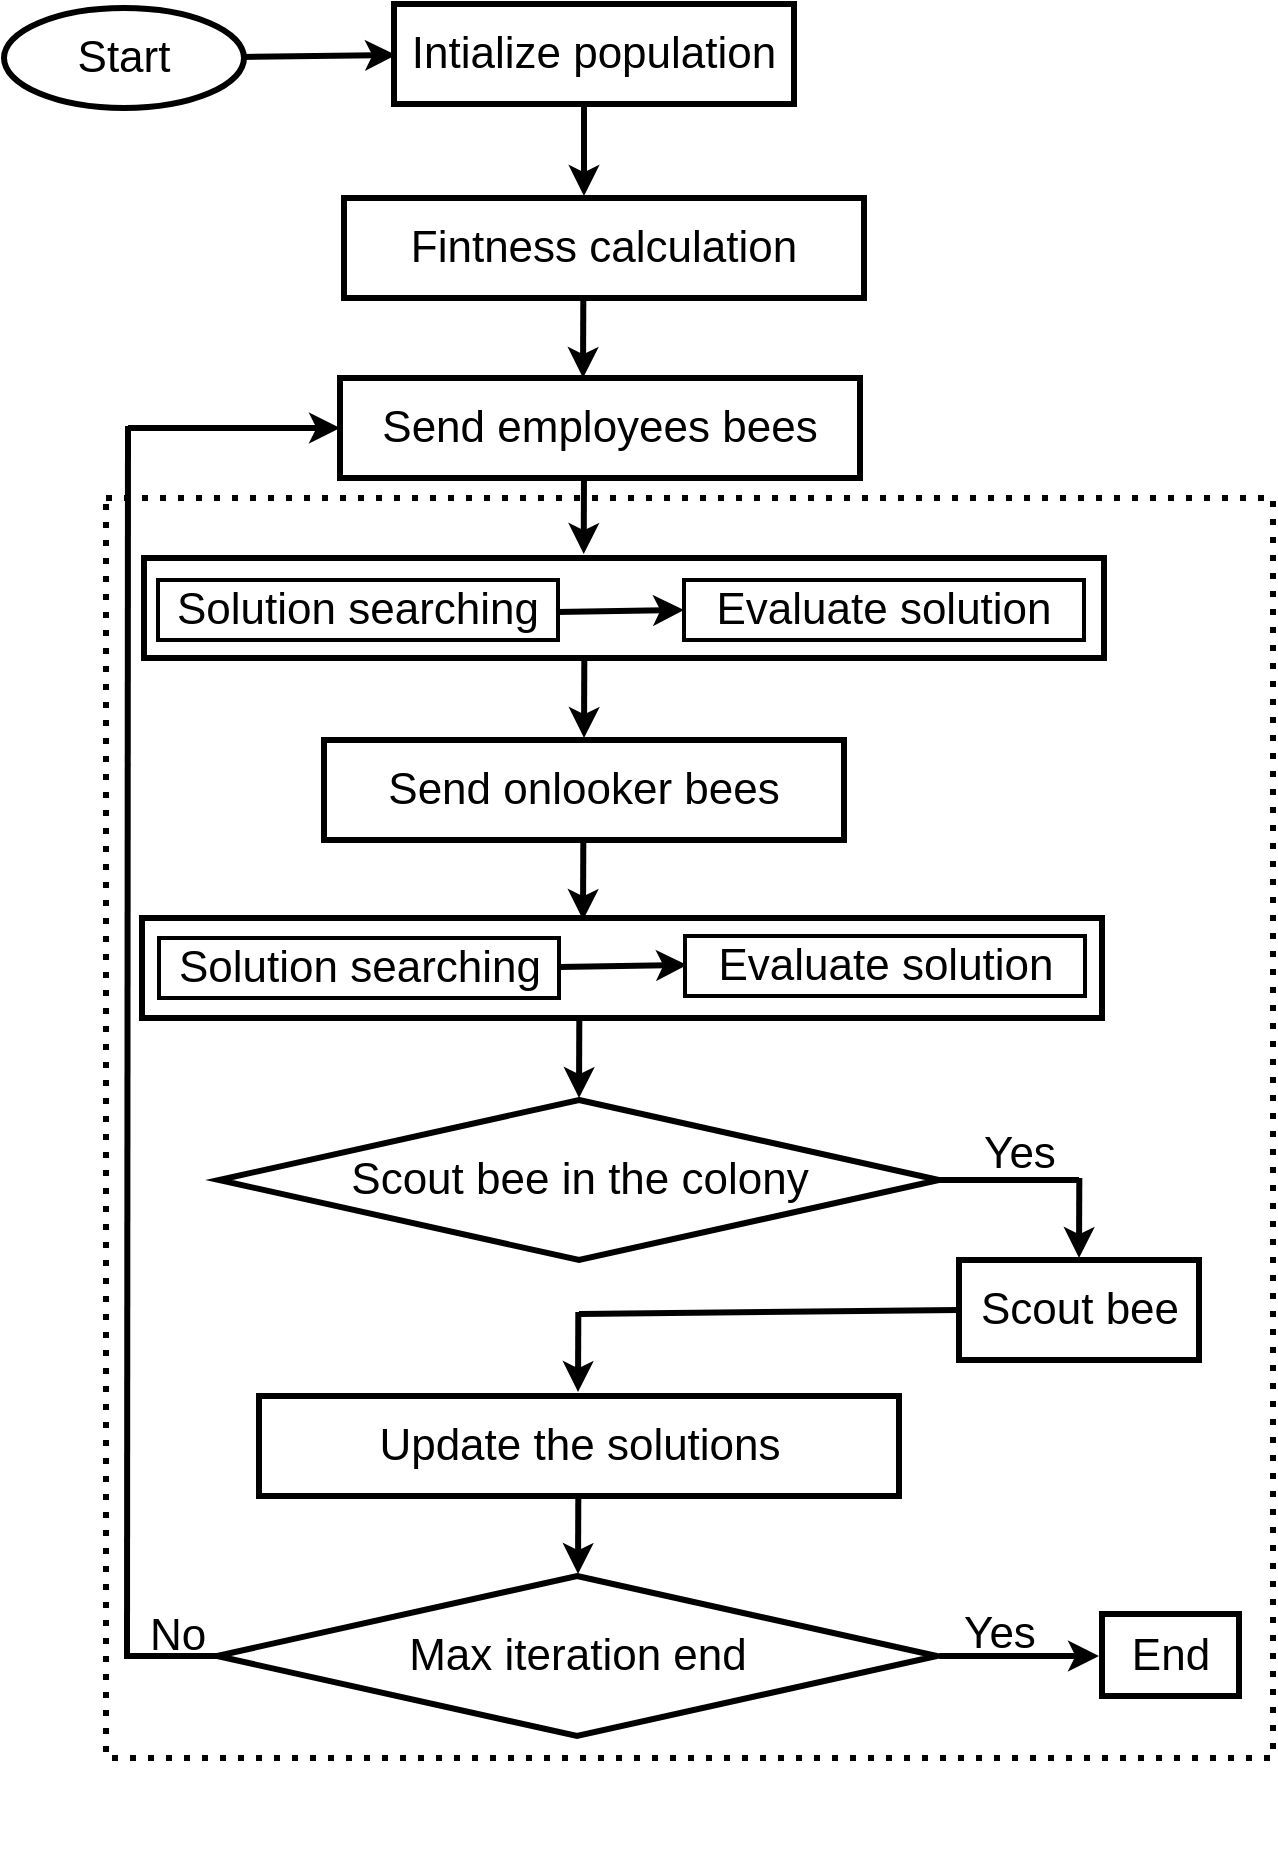 <mxfile version="13.9.7" type="github">
  <diagram id="J2OOxei0ekXPkZiutIeC" name="Page-1">
    <mxGraphModel dx="868" dy="393" grid="1" gridSize="10" guides="1" tooltips="1" connect="1" arrows="1" fold="1" page="1" pageScale="1" pageWidth="827" pageHeight="1169" math="0" shadow="0">
      <root>
        <mxCell id="0" />
        <mxCell id="1" parent="0" />
        <mxCell id="PfeFlj-GnffCoW4W9kBF-1" value="&lt;font style=&quot;font-size: 22px&quot;&gt;Start&lt;/font&gt;" style="ellipse;whiteSpace=wrap;html=1;strokeWidth=3;" vertex="1" parent="1">
          <mxGeometry x="70" y="6" width="120" height="50" as="geometry" />
        </mxCell>
        <mxCell id="PfeFlj-GnffCoW4W9kBF-2" value="Intialize population" style="rounded=0;whiteSpace=wrap;html=1;fontSize=22;strokeWidth=3;" vertex="1" parent="1">
          <mxGeometry x="265" y="4" width="200" height="50" as="geometry" />
        </mxCell>
        <mxCell id="PfeFlj-GnffCoW4W9kBF-3" value="" style="endArrow=classic;html=1;exitX=1;exitY=0.5;exitDx=0;exitDy=0;strokeWidth=3;" edge="1" parent="1">
          <mxGeometry width="50" height="50" relative="1" as="geometry">
            <mxPoint x="189" y="30.5" as="sourcePoint" />
            <mxPoint x="266" y="29.5" as="targetPoint" />
          </mxGeometry>
        </mxCell>
        <mxCell id="PfeFlj-GnffCoW4W9kBF-57" value="" style="endArrow=none;html=1;strokeWidth=3;fontSize=22;" edge="1" parent="1">
          <mxGeometry width="50" height="50" relative="1" as="geometry">
            <mxPoint x="130" y="830" as="sourcePoint" />
            <mxPoint x="180" y="830" as="targetPoint" />
          </mxGeometry>
        </mxCell>
        <mxCell id="PfeFlj-GnffCoW4W9kBF-4" value="" style="endArrow=classic;html=1;strokeWidth=3;" edge="1" parent="1">
          <mxGeometry x="139" y="61" width="50" height="50" as="geometry">
            <mxPoint x="360" y="54" as="sourcePoint" />
            <mxPoint x="360" y="100" as="targetPoint" />
          </mxGeometry>
        </mxCell>
        <mxCell id="PfeFlj-GnffCoW4W9kBF-6" value="Fintness calculation" style="rounded=0;whiteSpace=wrap;html=1;fontSize=22;strokeWidth=3;" vertex="1" parent="1">
          <mxGeometry x="240" y="101" width="260" height="50" as="geometry" />
        </mxCell>
        <mxCell id="PfeFlj-GnffCoW4W9kBF-48" value="" style="group" vertex="1" connectable="0" parent="1">
          <mxGeometry x="139" y="151" width="565.5" height="786" as="geometry" />
        </mxCell>
        <mxCell id="PfeFlj-GnffCoW4W9kBF-12" value="" style="endArrow=classic;html=1;strokeWidth=3;entryX=0.458;entryY=0;entryDx=0;entryDy=0;entryPerimeter=0;" edge="1" parent="PfeFlj-GnffCoW4W9kBF-48">
          <mxGeometry x="8" y="88" width="50" height="50" as="geometry">
            <mxPoint x="221" y="88" as="sourcePoint" />
            <mxPoint x="220.84" y="128" as="targetPoint" />
          </mxGeometry>
        </mxCell>
        <mxCell id="PfeFlj-GnffCoW4W9kBF-8" value="Send employees bees" style="rounded=0;whiteSpace=wrap;html=1;fontSize=22;strokeWidth=3;" vertex="1" parent="PfeFlj-GnffCoW4W9kBF-48">
          <mxGeometry x="99" y="40" width="260" height="50" as="geometry" />
        </mxCell>
        <mxCell id="PfeFlj-GnffCoW4W9kBF-9" value="" style="rounded=0;whiteSpace=wrap;html=1;fontSize=22;strokeWidth=3;" vertex="1" parent="PfeFlj-GnffCoW4W9kBF-48">
          <mxGeometry x="1" y="130" width="480" height="50" as="geometry" />
        </mxCell>
        <mxCell id="PfeFlj-GnffCoW4W9kBF-14" value="" style="endArrow=classic;html=1;strokeWidth=3;entryX=0;entryY=0.5;entryDx=0;entryDy=0;entryPerimeter=0;" edge="1" parent="PfeFlj-GnffCoW4W9kBF-48" target="PfeFlj-GnffCoW4W9kBF-13">
          <mxGeometry width="50" height="50" relative="1" as="geometry">
            <mxPoint x="207" y="157" as="sourcePoint" />
            <mxPoint x="267" y="156" as="targetPoint" />
          </mxGeometry>
        </mxCell>
        <mxCell id="PfeFlj-GnffCoW4W9kBF-11" value="Solution searching" style="rounded=0;whiteSpace=wrap;html=1;strokeWidth=2;fillColor=none;fontSize=22;" vertex="1" parent="PfeFlj-GnffCoW4W9kBF-48">
          <mxGeometry x="8" y="141" width="200" height="30" as="geometry" />
        </mxCell>
        <mxCell id="PfeFlj-GnffCoW4W9kBF-13" value="Evaluate solution" style="rounded=0;whiteSpace=wrap;html=1;strokeWidth=2;fillColor=none;fontSize=22;" vertex="1" parent="PfeFlj-GnffCoW4W9kBF-48">
          <mxGeometry x="271" y="141" width="200" height="30" as="geometry" />
        </mxCell>
        <mxCell id="PfeFlj-GnffCoW4W9kBF-24" value="" style="endArrow=classic;html=1;strokeWidth=3;entryX=0.458;entryY=0;entryDx=0;entryDy=0;entryPerimeter=0;" edge="1" parent="PfeFlj-GnffCoW4W9kBF-48">
          <mxGeometry x="8.16" y="180" width="50" height="50" as="geometry">
            <mxPoint x="221.16" y="180" as="sourcePoint" />
            <mxPoint x="221.0" y="220" as="targetPoint" />
          </mxGeometry>
        </mxCell>
        <mxCell id="PfeFlj-GnffCoW4W9kBF-44" value="" style="group" vertex="1" connectable="0" parent="PfeFlj-GnffCoW4W9kBF-48">
          <mxGeometry y="310" width="565.5" height="476" as="geometry" />
        </mxCell>
        <mxCell id="PfeFlj-GnffCoW4W9kBF-20" value="" style="rounded=0;whiteSpace=wrap;html=1;fontSize=22;strokeWidth=3;" vertex="1" parent="PfeFlj-GnffCoW4W9kBF-44">
          <mxGeometry width="480" height="50" as="geometry" />
        </mxCell>
        <mxCell id="PfeFlj-GnffCoW4W9kBF-17" value="Solution searching" style="rounded=0;whiteSpace=wrap;html=1;strokeWidth=2;fillColor=none;fontSize=22;" vertex="1" parent="PfeFlj-GnffCoW4W9kBF-44">
          <mxGeometry x="8.5" y="10" width="200" height="30" as="geometry" />
        </mxCell>
        <mxCell id="PfeFlj-GnffCoW4W9kBF-19" value="Evaluate solution" style="rounded=0;whiteSpace=wrap;html=1;strokeWidth=2;fillColor=none;fontSize=22;" vertex="1" parent="PfeFlj-GnffCoW4W9kBF-44">
          <mxGeometry x="271.5" y="9" width="200" height="30" as="geometry" />
        </mxCell>
        <mxCell id="PfeFlj-GnffCoW4W9kBF-26" value="" style="endArrow=classic;html=1;strokeWidth=3;entryX=0;entryY=0.5;entryDx=0;entryDy=0;entryPerimeter=0;" edge="1" parent="PfeFlj-GnffCoW4W9kBF-44">
          <mxGeometry y="10" width="50" height="50" as="geometry">
            <mxPoint x="208.5" y="24.5" as="sourcePoint" />
            <mxPoint x="272.5" y="23.5" as="targetPoint" />
          </mxGeometry>
        </mxCell>
        <mxCell id="PfeFlj-GnffCoW4W9kBF-27" value="Scout bee in the colony" style="rhombus;whiteSpace=wrap;html=1;strokeWidth=3;fillColor=none;fontSize=22;" vertex="1" parent="PfeFlj-GnffCoW4W9kBF-44">
          <mxGeometry x="38.5" y="91" width="360" height="80" as="geometry" />
        </mxCell>
        <mxCell id="PfeFlj-GnffCoW4W9kBF-28" value="" style="endArrow=classic;html=1;strokeWidth=3;entryX=0.458;entryY=0;entryDx=0;entryDy=0;entryPerimeter=0;" edge="1" parent="PfeFlj-GnffCoW4W9kBF-44">
          <mxGeometry x="5.66" y="50" width="50" height="50" as="geometry">
            <mxPoint x="218.66" y="50" as="sourcePoint" />
            <mxPoint x="218.5" y="90" as="targetPoint" />
          </mxGeometry>
        </mxCell>
        <mxCell id="PfeFlj-GnffCoW4W9kBF-30" value="Yes" style="text;html=1;strokeColor=none;fillColor=none;align=center;verticalAlign=middle;whiteSpace=wrap;rounded=0;fontSize=22;" vertex="1" parent="PfeFlj-GnffCoW4W9kBF-44">
          <mxGeometry x="418.5" y="108" width="40" height="20" as="geometry" />
        </mxCell>
        <mxCell id="PfeFlj-GnffCoW4W9kBF-31" value="" style="endArrow=none;html=1;strokeWidth=3;fontSize=22;entryX=1;entryY=0.5;entryDx=0;entryDy=0;" edge="1" parent="PfeFlj-GnffCoW4W9kBF-44" target="PfeFlj-GnffCoW4W9kBF-27">
          <mxGeometry width="50" height="50" relative="1" as="geometry">
            <mxPoint x="468.5" y="131" as="sourcePoint" />
            <mxPoint x="298.5" y="148" as="targetPoint" />
          </mxGeometry>
        </mxCell>
        <mxCell id="PfeFlj-GnffCoW4W9kBF-33" value="Update the solutions" style="rounded=0;whiteSpace=wrap;html=1;fontSize=22;strokeWidth=3;" vertex="1" parent="PfeFlj-GnffCoW4W9kBF-44">
          <mxGeometry x="58.5" y="239" width="320" height="50" as="geometry" />
        </mxCell>
        <mxCell id="PfeFlj-GnffCoW4W9kBF-34" value="Scout bee" style="rounded=0;whiteSpace=wrap;html=1;fontSize=22;strokeWidth=3;" vertex="1" parent="PfeFlj-GnffCoW4W9kBF-44">
          <mxGeometry x="408.5" y="171" width="120" height="50" as="geometry" />
        </mxCell>
        <mxCell id="PfeFlj-GnffCoW4W9kBF-35" value="" style="endArrow=classic;html=1;strokeWidth=3;entryX=0.458;entryY=0;entryDx=0;entryDy=0;entryPerimeter=0;" edge="1" parent="PfeFlj-GnffCoW4W9kBF-44">
          <mxGeometry x="255.66" y="130" width="50" height="50" as="geometry">
            <mxPoint x="468.66" y="130" as="sourcePoint" />
            <mxPoint x="468.5" y="170" as="targetPoint" />
          </mxGeometry>
        </mxCell>
        <mxCell id="PfeFlj-GnffCoW4W9kBF-36" value="" style="endArrow=none;html=1;strokeWidth=3;fontSize=22;entryX=0;entryY=0.5;entryDx=0;entryDy=0;" edge="1" parent="PfeFlj-GnffCoW4W9kBF-44" target="PfeFlj-GnffCoW4W9kBF-34">
          <mxGeometry width="50" height="50" relative="1" as="geometry">
            <mxPoint x="218.5" y="198" as="sourcePoint" />
            <mxPoint x="298.5" y="188" as="targetPoint" />
          </mxGeometry>
        </mxCell>
        <mxCell id="PfeFlj-GnffCoW4W9kBF-38" value="" style="endArrow=classic;html=1;strokeWidth=3;entryX=0.458;entryY=0;entryDx=0;entryDy=0;entryPerimeter=0;" edge="1" parent="PfeFlj-GnffCoW4W9kBF-44">
          <mxGeometry x="5.16" y="197" width="50" height="50" as="geometry">
            <mxPoint x="218.16" y="197" as="sourcePoint" />
            <mxPoint x="218" y="237" as="targetPoint" />
          </mxGeometry>
        </mxCell>
        <mxCell id="PfeFlj-GnffCoW4W9kBF-39" value="Max iteration end" style="rhombus;whiteSpace=wrap;html=1;strokeWidth=3;fillColor=none;fontSize=22;" vertex="1" parent="PfeFlj-GnffCoW4W9kBF-44">
          <mxGeometry x="37.5" y="329" width="360" height="80" as="geometry" />
        </mxCell>
        <mxCell id="PfeFlj-GnffCoW4W9kBF-40" value="" style="endArrow=classic;html=1;strokeWidth=3;entryX=0.458;entryY=0;entryDx=0;entryDy=0;entryPerimeter=0;" edge="1" parent="PfeFlj-GnffCoW4W9kBF-44">
          <mxGeometry x="5.16" y="288" width="50" height="50" as="geometry">
            <mxPoint x="218.16" y="288" as="sourcePoint" />
            <mxPoint x="218" y="328" as="targetPoint" />
          </mxGeometry>
        </mxCell>
        <mxCell id="PfeFlj-GnffCoW4W9kBF-41" value="" style="endArrow=classic;html=1;strokeWidth=3;" edge="1" parent="PfeFlj-GnffCoW4W9kBF-44">
          <mxGeometry x="185.66" y="369" width="50" height="50" as="geometry">
            <mxPoint x="398.66" y="369" as="sourcePoint" />
            <mxPoint x="478.5" y="369" as="targetPoint" />
          </mxGeometry>
        </mxCell>
        <mxCell id="PfeFlj-GnffCoW4W9kBF-42" value="Yes" style="text;html=1;strokeColor=none;fillColor=none;align=center;verticalAlign=middle;whiteSpace=wrap;rounded=0;fontSize=22;" vertex="1" parent="PfeFlj-GnffCoW4W9kBF-44">
          <mxGeometry x="408.5" y="348" width="40" height="20" as="geometry" />
        </mxCell>
        <mxCell id="PfeFlj-GnffCoW4W9kBF-43" value="End" style="rounded=0;whiteSpace=wrap;html=1;strokeWidth=3;fillColor=none;fontSize=22;" vertex="1" parent="PfeFlj-GnffCoW4W9kBF-44">
          <mxGeometry x="480" y="348" width="68.5" height="41" as="geometry" />
        </mxCell>
        <mxCell id="PfeFlj-GnffCoW4W9kBF-58" value="No" style="text;html=1;strokeColor=none;fillColor=none;align=center;verticalAlign=middle;whiteSpace=wrap;rounded=0;fontSize=22;" vertex="1" parent="PfeFlj-GnffCoW4W9kBF-44">
          <mxGeometry x="-2.5" y="349" width="40" height="20" as="geometry" />
        </mxCell>
        <mxCell id="PfeFlj-GnffCoW4W9kBF-59" value="" style="endArrow=none;html=1;strokeWidth=3;fontSize=22;" edge="1" parent="PfeFlj-GnffCoW4W9kBF-44">
          <mxGeometry width="50" height="50" relative="1" as="geometry">
            <mxPoint x="-7.5" y="368" as="sourcePoint" />
            <mxPoint x="-7" y="-246" as="targetPoint" />
          </mxGeometry>
        </mxCell>
        <mxCell id="PfeFlj-GnffCoW4W9kBF-7" value="" style="rounded=0;whiteSpace=wrap;html=1;fontSize=22;fillColor=none;strokeWidth=3;dashed=1;dashPattern=1 2;" vertex="1" parent="PfeFlj-GnffCoW4W9kBF-44">
          <mxGeometry x="-18" y="-210" width="583.5" height="630" as="geometry" />
        </mxCell>
        <mxCell id="PfeFlj-GnffCoW4W9kBF-45" value="Send onlooker bees" style="rounded=0;whiteSpace=wrap;html=1;fontSize=22;strokeWidth=3;" vertex="1" parent="PfeFlj-GnffCoW4W9kBF-48">
          <mxGeometry x="91" y="221" width="260" height="50" as="geometry" />
        </mxCell>
        <mxCell id="PfeFlj-GnffCoW4W9kBF-46" value="" style="endArrow=classic;html=1;strokeWidth=3;entryX=0.458;entryY=0;entryDx=0;entryDy=0;entryPerimeter=0;" edge="1" parent="PfeFlj-GnffCoW4W9kBF-48">
          <mxGeometry x="7.66" y="271" width="50" height="50" as="geometry">
            <mxPoint x="220.66" y="271" as="sourcePoint" />
            <mxPoint x="220.5" y="311" as="targetPoint" />
          </mxGeometry>
        </mxCell>
        <mxCell id="PfeFlj-GnffCoW4W9kBF-47" value="" style="endArrow=classic;html=1;strokeWidth=3;entryX=0.458;entryY=0;entryDx=0;entryDy=0;entryPerimeter=0;" edge="1" parent="PfeFlj-GnffCoW4W9kBF-48">
          <mxGeometry x="7.66" width="50" height="50" as="geometry">
            <mxPoint x="220.66" as="sourcePoint" />
            <mxPoint x="220.5" y="40" as="targetPoint" />
          </mxGeometry>
        </mxCell>
        <mxCell id="PfeFlj-GnffCoW4W9kBF-60" value="" style="endArrow=classic;html=1;strokeWidth=3;fontSize=22;entryX=0;entryY=0.5;entryDx=0;entryDy=0;" edge="1" parent="PfeFlj-GnffCoW4W9kBF-48" target="PfeFlj-GnffCoW4W9kBF-8">
          <mxGeometry width="50" height="50" relative="1" as="geometry">
            <mxPoint x="-7" y="65" as="sourcePoint" />
            <mxPoint x="41" y="19" as="targetPoint" />
          </mxGeometry>
        </mxCell>
      </root>
    </mxGraphModel>
  </diagram>
</mxfile>
